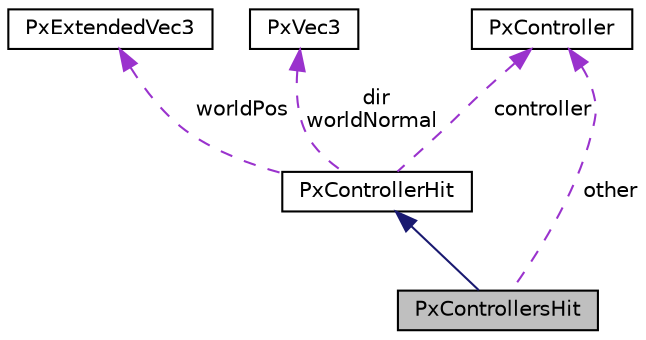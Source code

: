 digraph "PxControllersHit"
{
  edge [fontname="Helvetica",fontsize="10",labelfontname="Helvetica",labelfontsize="10"];
  node [fontname="Helvetica",fontsize="10",shape=record];
  Node2 [label="PxControllersHit",height=0.2,width=0.4,color="black", fillcolor="grey75", style="filled", fontcolor="black"];
  Node3 -> Node2 [dir="back",color="midnightblue",fontsize="10",style="solid",fontname="Helvetica"];
  Node3 [label="PxControllerHit",height=0.2,width=0.4,color="black", fillcolor="white", style="filled",URL="$structPxControllerHit.html",tooltip="Describes a generic CCT hit. "];
  Node4 -> Node3 [dir="back",color="darkorchid3",fontsize="10",style="dashed",label=" worldPos" ,fontname="Helvetica"];
  Node4 [label="PxExtendedVec3",height=0.2,width=0.4,color="black", fillcolor="white", style="filled",URL="$structPxExtendedVec3.html"];
  Node5 -> Node3 [dir="back",color="darkorchid3",fontsize="10",style="dashed",label=" dir\nworldNormal" ,fontname="Helvetica"];
  Node5 [label="PxVec3",height=0.2,width=0.4,color="black", fillcolor="white", style="filled",URL="$classPxVec3.html",tooltip="3 Element vector class. "];
  Node6 -> Node3 [dir="back",color="darkorchid3",fontsize="10",style="dashed",label=" controller" ,fontname="Helvetica"];
  Node6 [label="PxController",height=0.2,width=0.4,color="black", fillcolor="white", style="filled",URL="$classPxController.html",tooltip="Base class for character controllers. "];
  Node6 -> Node2 [dir="back",color="darkorchid3",fontsize="10",style="dashed",label=" other" ,fontname="Helvetica"];
}
